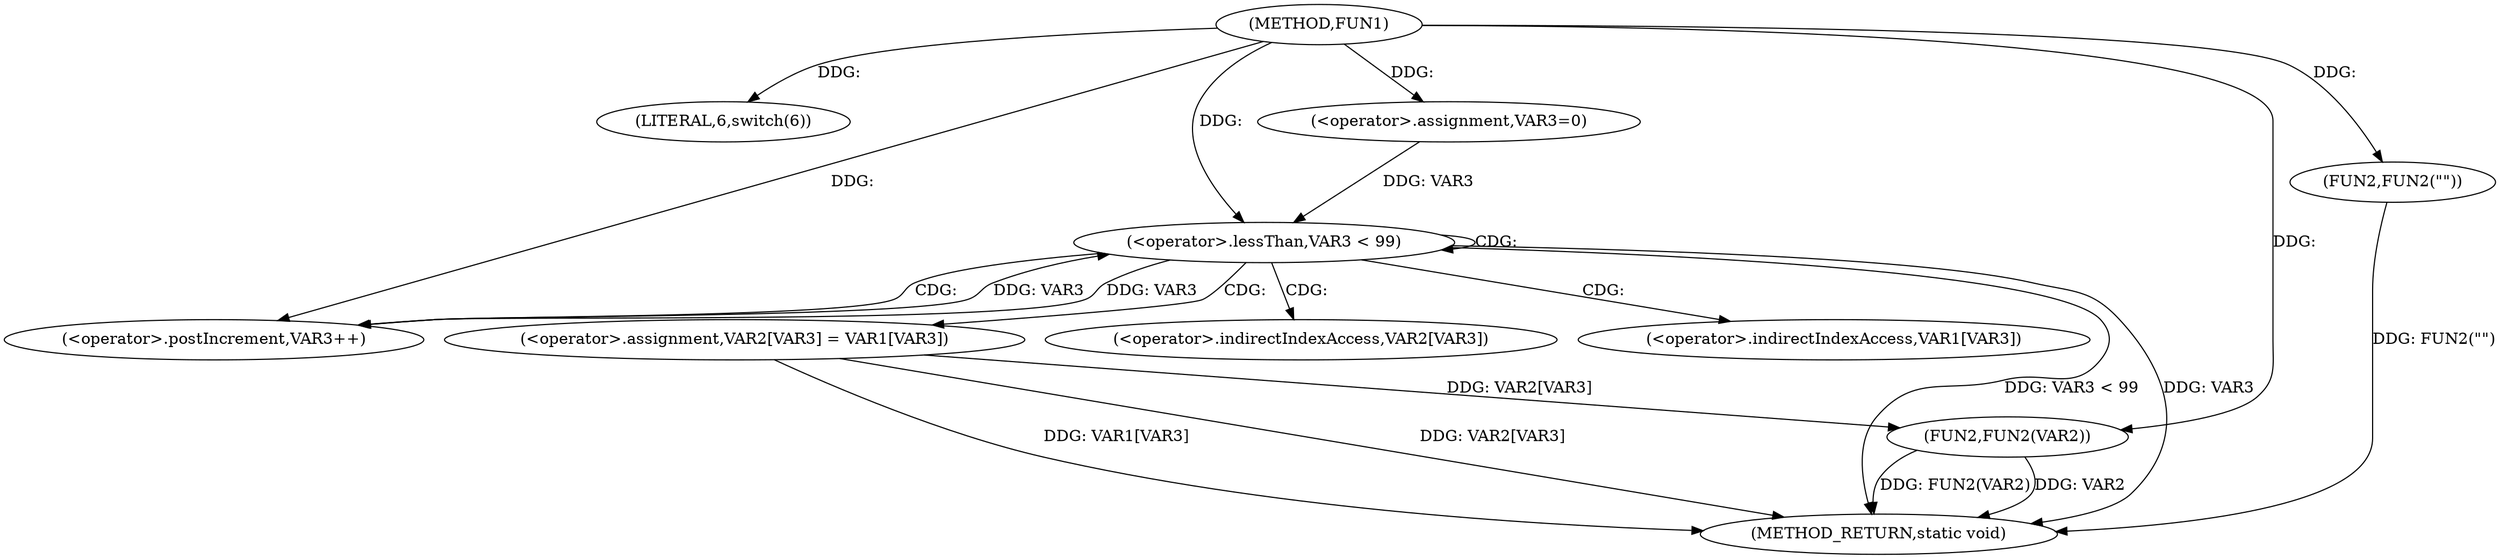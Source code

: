 digraph FUN1 {  
"1000100" [label = "(METHOD,FUN1)" ]
"1000134" [label = "(METHOD_RETURN,static void)" ]
"1000103" [label = "(LITERAL,6,switch(6))" ]
"1000111" [label = "(<operator>.assignment,VAR3=0)" ]
"1000114" [label = "(<operator>.lessThan,VAR3 < 99)" ]
"1000117" [label = "(<operator>.postIncrement,VAR3++)" ]
"1000120" [label = "(<operator>.assignment,VAR2[VAR3] = VAR1[VAR3])" ]
"1000127" [label = "(FUN2,FUN2(VAR2))" ]
"1000131" [label = "(FUN2,FUN2(\"\"))" ]
"1000121" [label = "(<operator>.indirectIndexAccess,VAR2[VAR3])" ]
"1000124" [label = "(<operator>.indirectIndexAccess,VAR1[VAR3])" ]
  "1000114" -> "1000134"  [ label = "DDG: VAR3 < 99"] 
  "1000127" -> "1000134"  [ label = "DDG: FUN2(VAR2)"] 
  "1000127" -> "1000134"  [ label = "DDG: VAR2"] 
  "1000114" -> "1000134"  [ label = "DDG: VAR3"] 
  "1000120" -> "1000134"  [ label = "DDG: VAR2[VAR3]"] 
  "1000131" -> "1000134"  [ label = "DDG: FUN2(\"\")"] 
  "1000120" -> "1000134"  [ label = "DDG: VAR1[VAR3]"] 
  "1000100" -> "1000103"  [ label = "DDG: "] 
  "1000100" -> "1000111"  [ label = "DDG: "] 
  "1000117" -> "1000114"  [ label = "DDG: VAR3"] 
  "1000111" -> "1000114"  [ label = "DDG: VAR3"] 
  "1000100" -> "1000114"  [ label = "DDG: "] 
  "1000114" -> "1000117"  [ label = "DDG: VAR3"] 
  "1000100" -> "1000117"  [ label = "DDG: "] 
  "1000120" -> "1000127"  [ label = "DDG: VAR2[VAR3]"] 
  "1000100" -> "1000127"  [ label = "DDG: "] 
  "1000100" -> "1000131"  [ label = "DDG: "] 
  "1000114" -> "1000121"  [ label = "CDG: "] 
  "1000114" -> "1000124"  [ label = "CDG: "] 
  "1000114" -> "1000114"  [ label = "CDG: "] 
  "1000114" -> "1000120"  [ label = "CDG: "] 
  "1000114" -> "1000117"  [ label = "CDG: "] 
}

